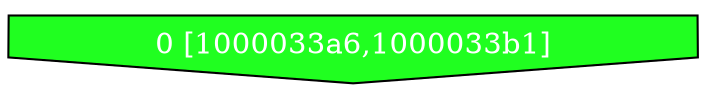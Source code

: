 diGraph hexdump{
	hexdump_0  [style=filled fillcolor="#20FF20" fontcolor="#ffffff" shape=invhouse label="0 [1000033a6,1000033b1]"]


}